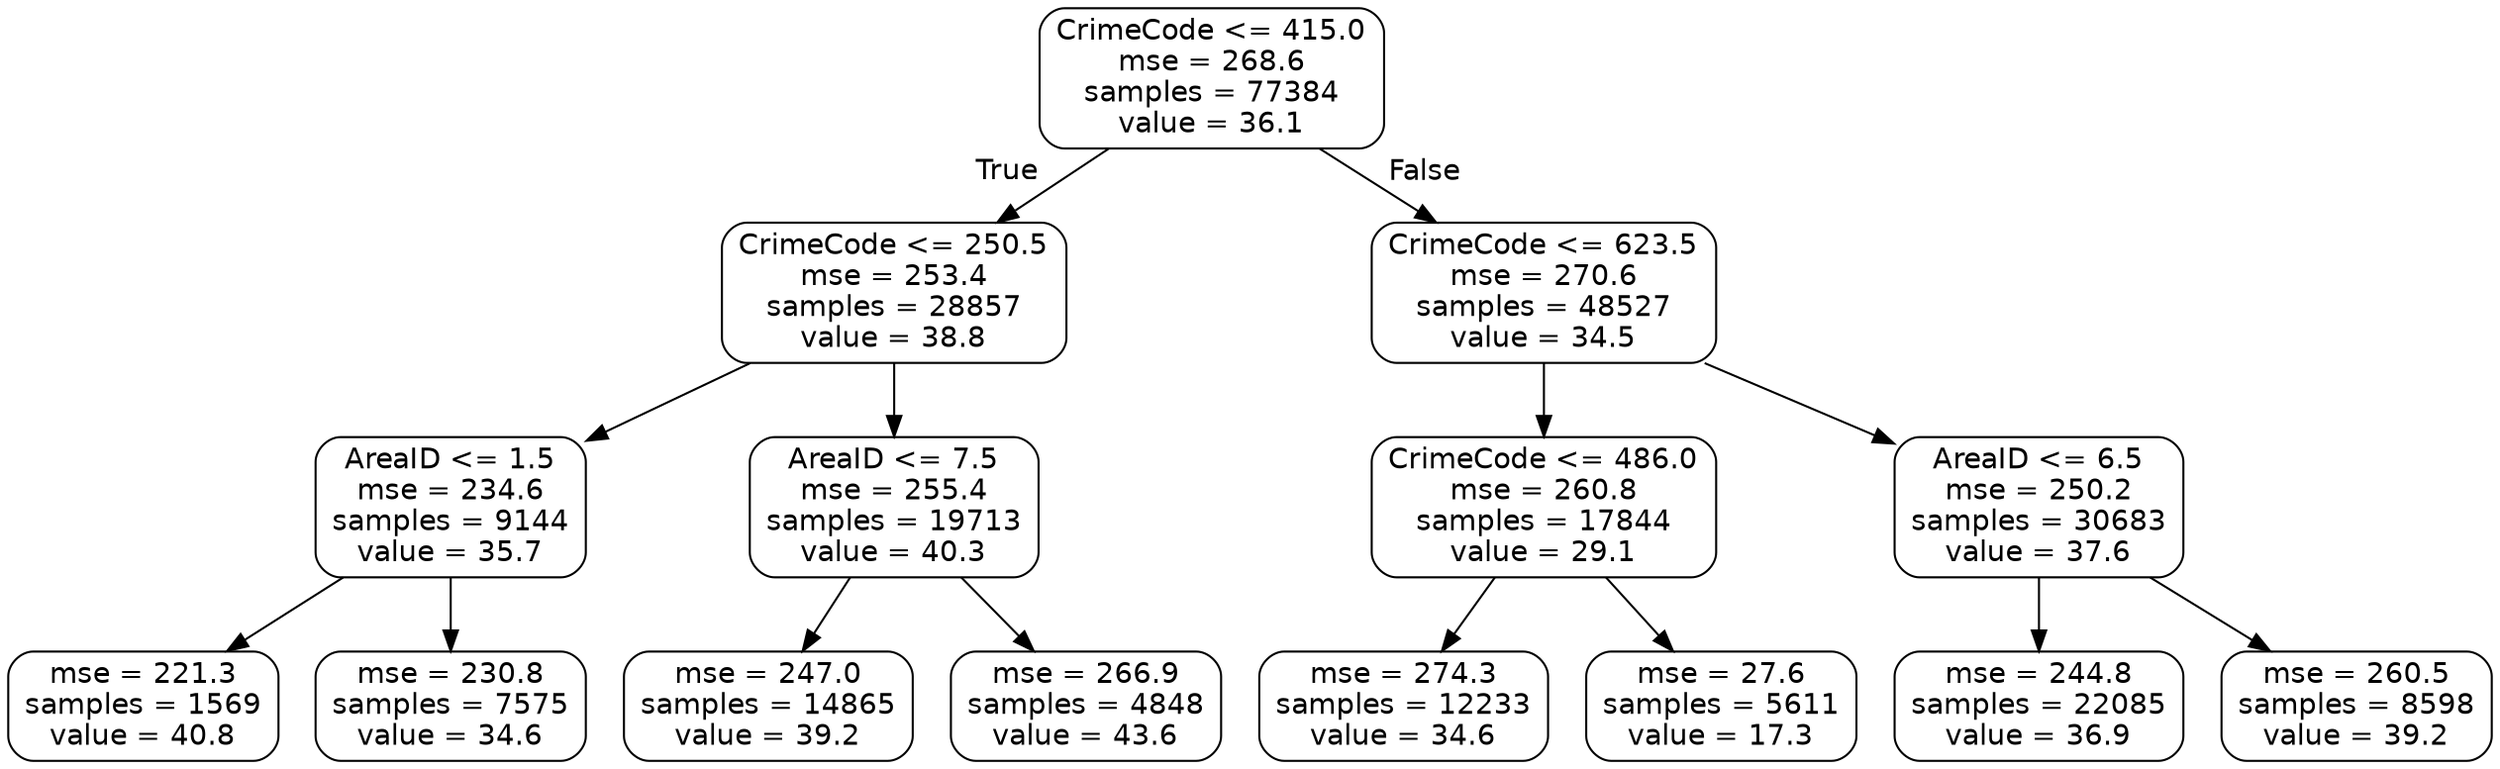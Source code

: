 digraph Tree {
node [shape=box, style="rounded", color="black", fontname=helvetica] ;
edge [fontname=helvetica] ;
0 [label="CrimeCode <= 415.0\nmse = 268.6\nsamples = 77384\nvalue = 36.1"] ;
1 [label="CrimeCode <= 250.5\nmse = 253.4\nsamples = 28857\nvalue = 38.8"] ;
0 -> 1 [labeldistance=2.5, labelangle=45, headlabel="True"] ;
2 [label="AreaID <= 1.5\nmse = 234.6\nsamples = 9144\nvalue = 35.7"] ;
1 -> 2 ;
3 [label="mse = 221.3\nsamples = 1569\nvalue = 40.8"] ;
2 -> 3 ;
4 [label="mse = 230.8\nsamples = 7575\nvalue = 34.6"] ;
2 -> 4 ;
5 [label="AreaID <= 7.5\nmse = 255.4\nsamples = 19713\nvalue = 40.3"] ;
1 -> 5 ;
6 [label="mse = 247.0\nsamples = 14865\nvalue = 39.2"] ;
5 -> 6 ;
7 [label="mse = 266.9\nsamples = 4848\nvalue = 43.6"] ;
5 -> 7 ;
8 [label="CrimeCode <= 623.5\nmse = 270.6\nsamples = 48527\nvalue = 34.5"] ;
0 -> 8 [labeldistance=2.5, labelangle=-45, headlabel="False"] ;
9 [label="CrimeCode <= 486.0\nmse = 260.8\nsamples = 17844\nvalue = 29.1"] ;
8 -> 9 ;
10 [label="mse = 274.3\nsamples = 12233\nvalue = 34.6"] ;
9 -> 10 ;
11 [label="mse = 27.6\nsamples = 5611\nvalue = 17.3"] ;
9 -> 11 ;
12 [label="AreaID <= 6.5\nmse = 250.2\nsamples = 30683\nvalue = 37.6"] ;
8 -> 12 ;
13 [label="mse = 244.8\nsamples = 22085\nvalue = 36.9"] ;
12 -> 13 ;
14 [label="mse = 260.5\nsamples = 8598\nvalue = 39.2"] ;
12 -> 14 ;
}